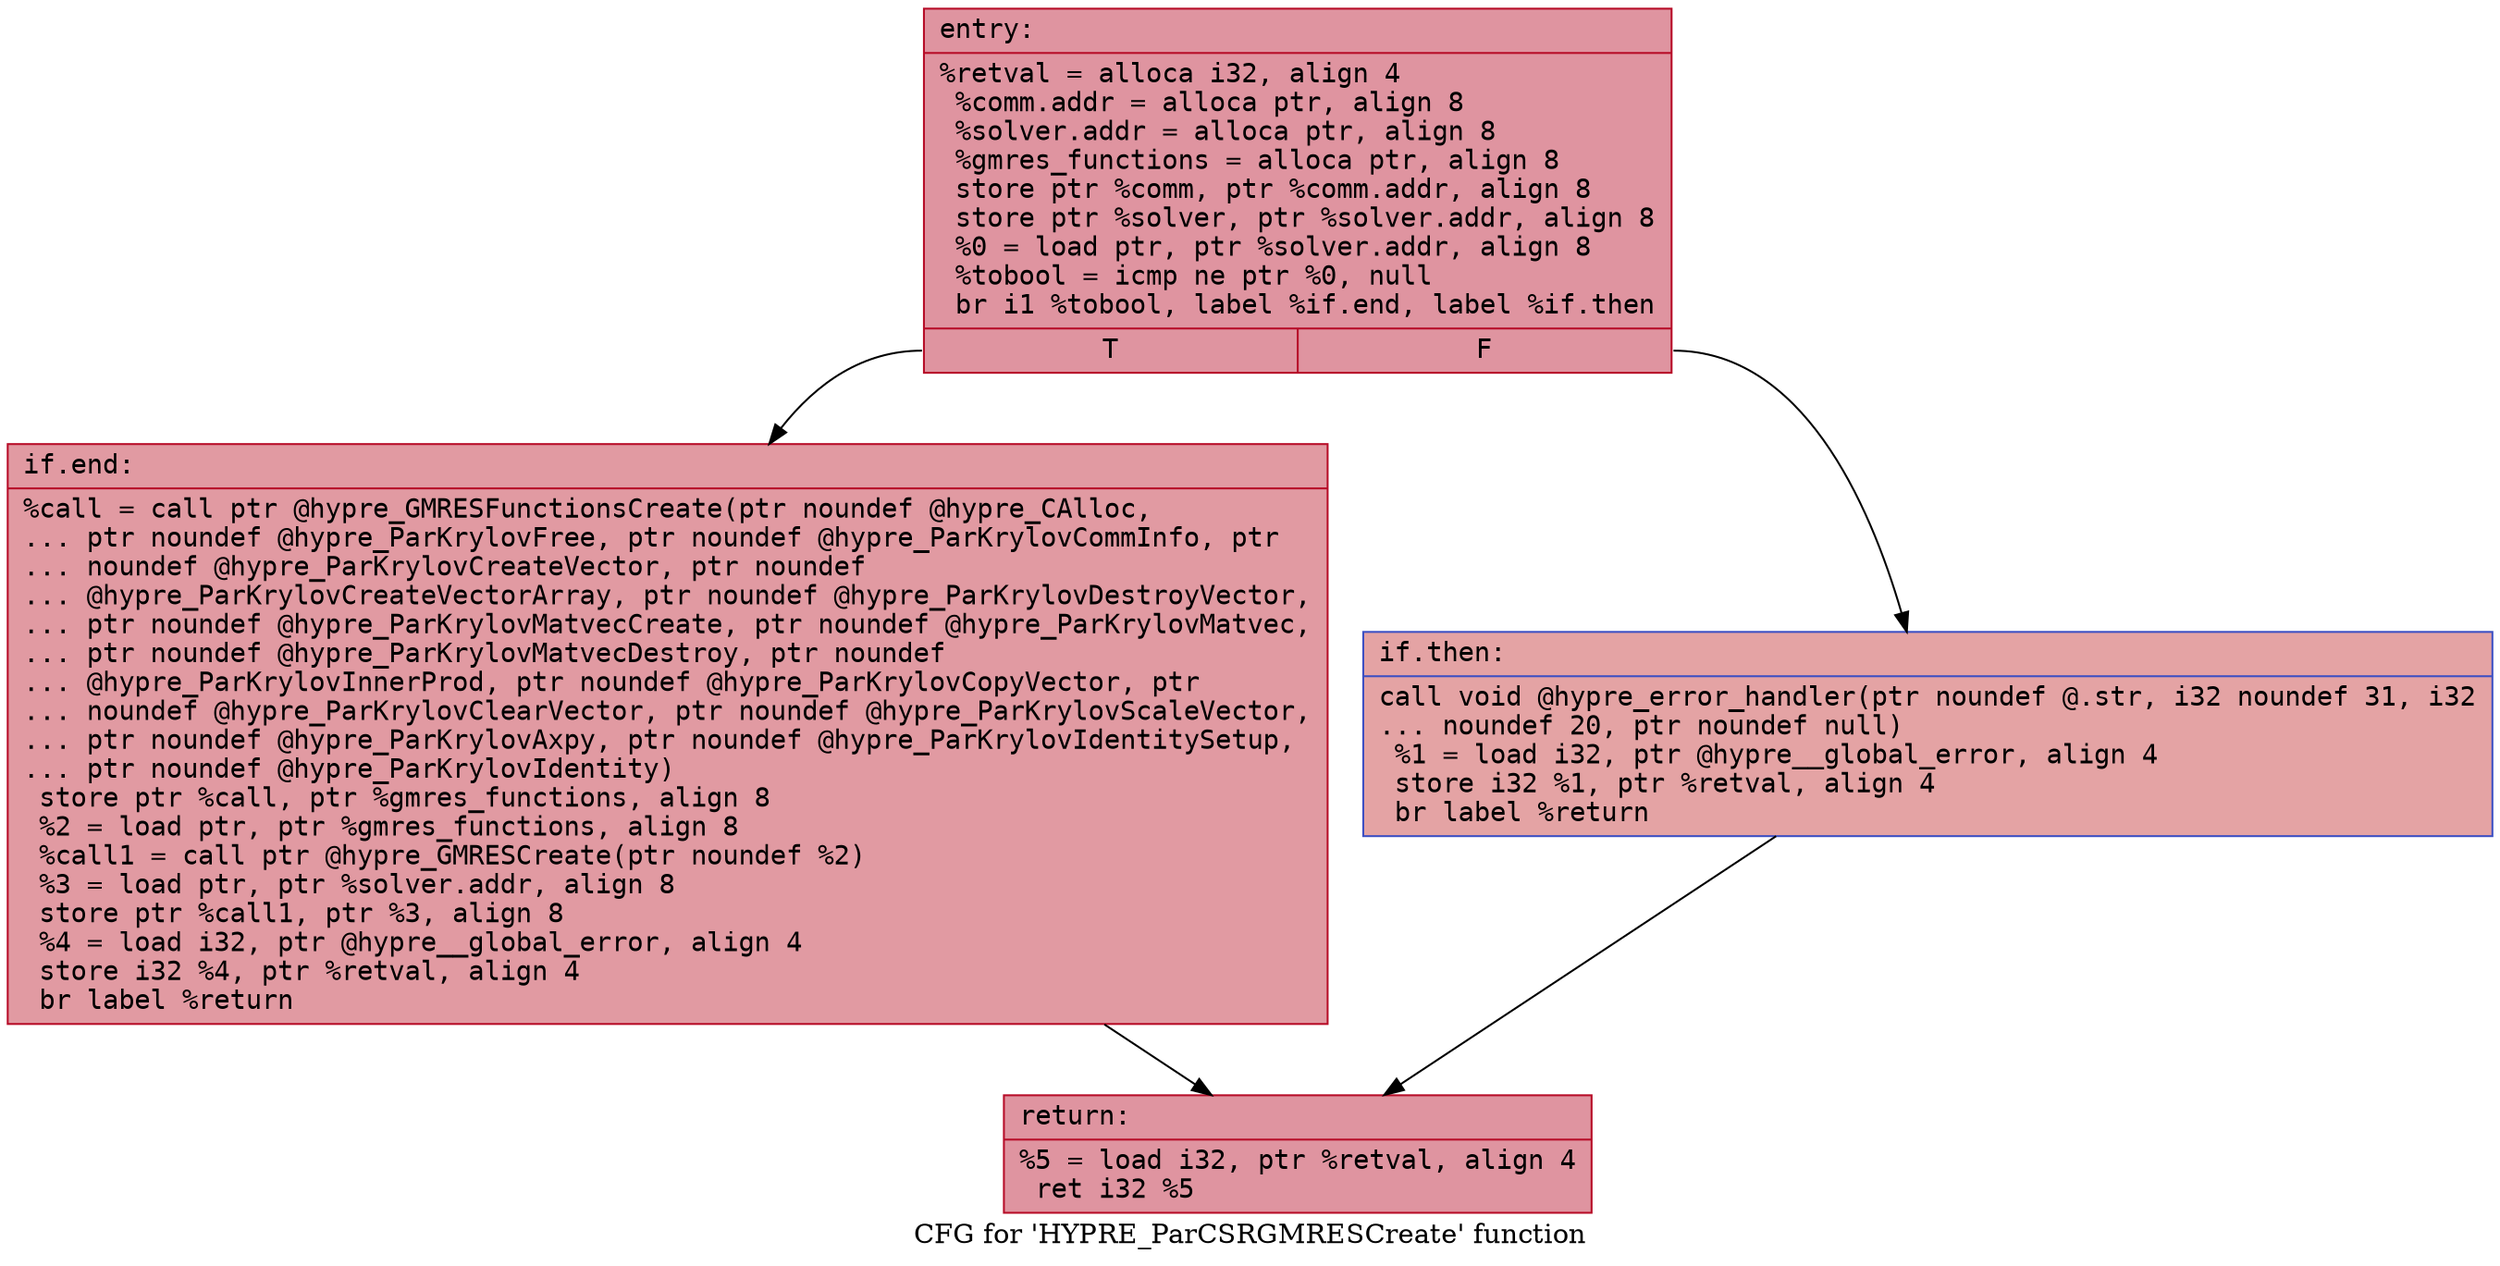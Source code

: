 digraph "CFG for 'HYPRE_ParCSRGMRESCreate' function" {
	label="CFG for 'HYPRE_ParCSRGMRESCreate' function";

	Node0x55e35e757270 [shape=record,color="#b70d28ff", style=filled, fillcolor="#b70d2870" fontname="Courier",label="{entry:\l|  %retval = alloca i32, align 4\l  %comm.addr = alloca ptr, align 8\l  %solver.addr = alloca ptr, align 8\l  %gmres_functions = alloca ptr, align 8\l  store ptr %comm, ptr %comm.addr, align 8\l  store ptr %solver, ptr %solver.addr, align 8\l  %0 = load ptr, ptr %solver.addr, align 8\l  %tobool = icmp ne ptr %0, null\l  br i1 %tobool, label %if.end, label %if.then\l|{<s0>T|<s1>F}}"];
	Node0x55e35e757270:s0 -> Node0x55e35e75a060[tooltip="entry -> if.end\nProbability 62.50%" ];
	Node0x55e35e757270:s1 -> Node0x55e35e75a0d0[tooltip="entry -> if.then\nProbability 37.50%" ];
	Node0x55e35e75a0d0 [shape=record,color="#3d50c3ff", style=filled, fillcolor="#c32e3170" fontname="Courier",label="{if.then:\l|  call void @hypre_error_handler(ptr noundef @.str, i32 noundef 31, i32\l... noundef 20, ptr noundef null)\l  %1 = load i32, ptr @hypre__global_error, align 4\l  store i32 %1, ptr %retval, align 4\l  br label %return\l}"];
	Node0x55e35e75a0d0 -> Node0x55e35e75ac50[tooltip="if.then -> return\nProbability 100.00%" ];
	Node0x55e35e75a060 [shape=record,color="#b70d28ff", style=filled, fillcolor="#bb1b2c70" fontname="Courier",label="{if.end:\l|  %call = call ptr @hypre_GMRESFunctionsCreate(ptr noundef @hypre_CAlloc,\l... ptr noundef @hypre_ParKrylovFree, ptr noundef @hypre_ParKrylovCommInfo, ptr\l... noundef @hypre_ParKrylovCreateVector, ptr noundef\l... @hypre_ParKrylovCreateVectorArray, ptr noundef @hypre_ParKrylovDestroyVector,\l... ptr noundef @hypre_ParKrylovMatvecCreate, ptr noundef @hypre_ParKrylovMatvec,\l... ptr noundef @hypre_ParKrylovMatvecDestroy, ptr noundef\l... @hypre_ParKrylovInnerProd, ptr noundef @hypre_ParKrylovCopyVector, ptr\l... noundef @hypre_ParKrylovClearVector, ptr noundef @hypre_ParKrylovScaleVector,\l... ptr noundef @hypre_ParKrylovAxpy, ptr noundef @hypre_ParKrylovIdentitySetup,\l... ptr noundef @hypre_ParKrylovIdentity)\l  store ptr %call, ptr %gmres_functions, align 8\l  %2 = load ptr, ptr %gmres_functions, align 8\l  %call1 = call ptr @hypre_GMRESCreate(ptr noundef %2)\l  %3 = load ptr, ptr %solver.addr, align 8\l  store ptr %call1, ptr %3, align 8\l  %4 = load i32, ptr @hypre__global_error, align 4\l  store i32 %4, ptr %retval, align 4\l  br label %return\l}"];
	Node0x55e35e75a060 -> Node0x55e35e75ac50[tooltip="if.end -> return\nProbability 100.00%" ];
	Node0x55e35e75ac50 [shape=record,color="#b70d28ff", style=filled, fillcolor="#b70d2870" fontname="Courier",label="{return:\l|  %5 = load i32, ptr %retval, align 4\l  ret i32 %5\l}"];
}
